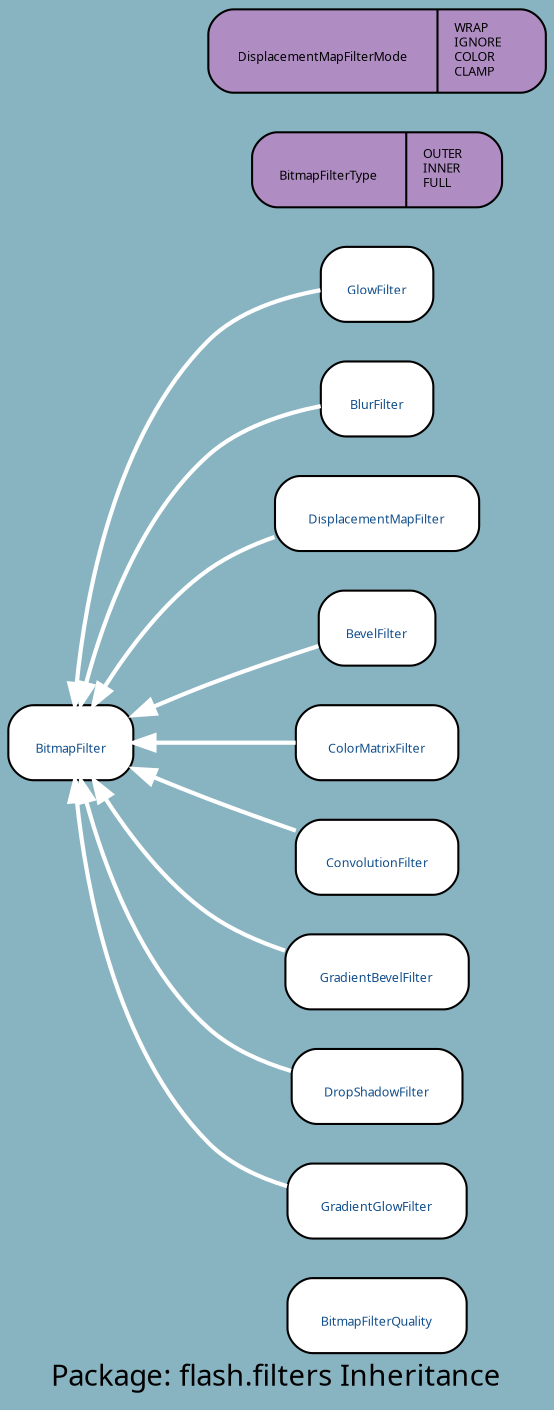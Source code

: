 digraph uml {
	graph [label="Package: flash.filters Inheritance", ratio=compress, rankdir=RL, smoothing=avg_dist, overlap=compress, packMode="graph", labelloc=c, fontname="DejaVu Sans Condenesed", fontsize=14, bgcolor="#88B3C1", fontcolor=black];
	node [label="\N", style="rounded,filled", fillcolor="#96c288", fontcolor="#104E8B", fontname="FFF Harmony", fontsize=6, shape=record, color=black];
	edge [fontname=Sans, fontsize=8, minlen="1.2", color=black, fontcolor=black];
	graph [lp="130,12",
		bb="0,0,260,659"];
	"flash.filters.BitmapFilterQuality" [label="{\nBitmapFilterQuality}", fillcolor=white, URL="../types/flash/filters/BitmapFilterQuality.html", tooltip="\nBitmapFilterQuality", portPos=w, pos="178,43", rects="135,25,221,61", width="1.19", height="0.50"];
	"flash.filters.BitmapFilter" [label="{\nBitmapFilter}", fillcolor=white, URL="../types/flash/filters/BitmapFilter.html", tooltip="\nBitmapFilter", portPos=w, pos="30,313", rects="0,295,60,331", width="0.83", height="0.50"];
	"flash.filters.GlowFilter" [label="{\nGlowFilter}", fillcolor=white, URL="../types/flash/filters/GlowFilter.html", tooltip="\nGlowFilter", portPos=w, pos="178,529", rects="151,511,205,547", width="0.75", height="0.50"];
	"flash.filters.BlurFilter" [label="{\nBlurFilter}", fillcolor=white, URL="../types/flash/filters/BlurFilter.html", tooltip="\nBlurFilter", portPos=w, pos="178,475", rects="151,457,205,493", width="0.75", height="0.50"];
	"flash.filters.DisplacementMapFilter" [label="{\nDisplacementMapFilter}", fillcolor=white, URL="../types/flash/filters/DisplacementMapFilter.html", tooltip="\nDisplacementMapFilter", portPos=w, pos="178,421", rects="129,403,228,439", width="1.36", height="0.50"];
	"flash.filters.BevelFilter" [label="{\nBevelFilter}", fillcolor=white, URL="../types/flash/filters/BevelFilter.html", tooltip="\nBevelFilter", portPos=w, pos="178,367", rects="150,349,206,385", width="0.78", height="0.50"];
	"flash.filters.ColorMatrixFilter" [label="{\nColorMatrixFilter}", fillcolor=white, URL="../types/flash/filters/ColorMatrixFilter.html", tooltip="\nColorMatrixFilter", portPos=w, pos="178,313", rects="139,295,218,331", width="1.08", height="0.50"];
	"flash.filters.BitmapFilterType" [label="{\nBitmapFilterType|OUTER\lINNER\lFULL\l}", fillcolor="#af8dc3", fontcolor=black, pos="178,583", rects="118,565,196,601 196,565,238,601", width="1.67", height="0.50"];
	"flash.filters.ConvolutionFilter" [label="{\nConvolutionFilter}", fillcolor=white, URL="../types/flash/filters/ConvolutionFilter.html", tooltip="\nConvolutionFilter", portPos=w, pos="178,259", rects="139,241,218,277", width="1.08", height="0.50"];
	"flash.filters.GradientBevelFilter" [label="{\nGradientBevelFilter}", fillcolor=white, URL="../types/flash/filters/GradientBevelFilter.html", tooltip="\nGradientBevelFilter", portPos=w, pos="178,205", rects="134,187,222,223", width="1.22", height="0.50"];
	"flash.filters.DisplacementMapFilterMode" [label="{\nDisplacementMapFilterMode|WRAP\lIGNORE\lCOLOR\lCLAMP\l}", fillcolor="#af8dc3", fontcolor=black, pos="178,639", rects="97,619,215,659 215,619,260,659", width="2.25", height="0.56"];
	"flash.filters.DropShadowFilter" [label="{\nDropShadowFilter}", fillcolor=white, URL="../types/flash/filters/DropShadowFilter.html", tooltip="\nDropShadowFilter", portPos=w, pos="178,151", rects="137,133,220,169", width="1.14", height="0.50"];
	"flash.filters.GradientGlowFilter" [label="{\nGradientGlowFilter}", fillcolor=white, URL="../types/flash/filters/GradientGlowFilter.html", tooltip="\nGradientGlowFilter", portPos=w, pos="178,97", rects="135,79,221,115", width="1.19", height="0.50"];
	"flash.filters.GlowFilter" -> "flash.filters.BitmapFilter" [color=white, style=bold, arrowhead=normal, arrowsize="1.0", pos="e,31,331 151,526 133,523 110,516 96,502 51,458 36,382 32,341"];
	"flash.filters.BlurFilter" -> "flash.filters.BitmapFilter" [color=white, style=bold, arrowhead=normal, arrowsize="1.0", pos="e,34,331 151,472 133,468 111,461 96,448 63,419 45,372 37,341"];
	"flash.filters.DisplacementMapFilter" -> "flash.filters.BitmapFilter" [color=white, style=bold, arrowhead=normal, arrowsize="1.0", pos="e,40,331 129,410 117,406 106,401 96,394 75,380 58,357 46,340"];
	"flash.filters.BevelFilter" -> "flash.filters.BitmapFilter" [color=white, style=bold, arrowhead=normal, arrowsize="1.0", pos="e,60,326 150,358 134,353 114,346 96,340 87,337 78,334 69,330"];
	"flash.filters.ColorMatrixFilter" -> "flash.filters.BitmapFilter" [color=white, style=bold, arrowhead=normal, arrowsize="1.0", pos="e,60,313 139,313 118,313 92,313 70,313"];
	"flash.filters.ConvolutionFilter" -> "flash.filters.BitmapFilter" [color=white, style=bold, arrowhead=normal, arrowsize="1.0", pos="e,60,300 139,271 125,275 110,281 96,286 87,289 78,292 69,296"];
	"flash.filters.GradientBevelFilter" -> "flash.filters.BitmapFilter" [color=white, style=bold, arrowhead=normal, arrowsize="1.0", pos="e,40,295 134,214 121,218 107,224 96,232 75,246 57,269 45,286"];
	"flash.filters.DropShadowFilter" -> "flash.filters.BitmapFilter" [color=white, style=bold, arrowhead=normal, arrowsize="1.0", pos="e,34,295 137,157 122,161 107,168 96,178 63,206 45,254 37,285"];
	"flash.filters.GradientGlowFilter" -> "flash.filters.BitmapFilter" [color=white, style=bold, arrowhead=normal, arrowsize="1.0", pos="e,31,295 135,103 121,107 106,114 96,124 51,168 36,244 32,285"];
}
